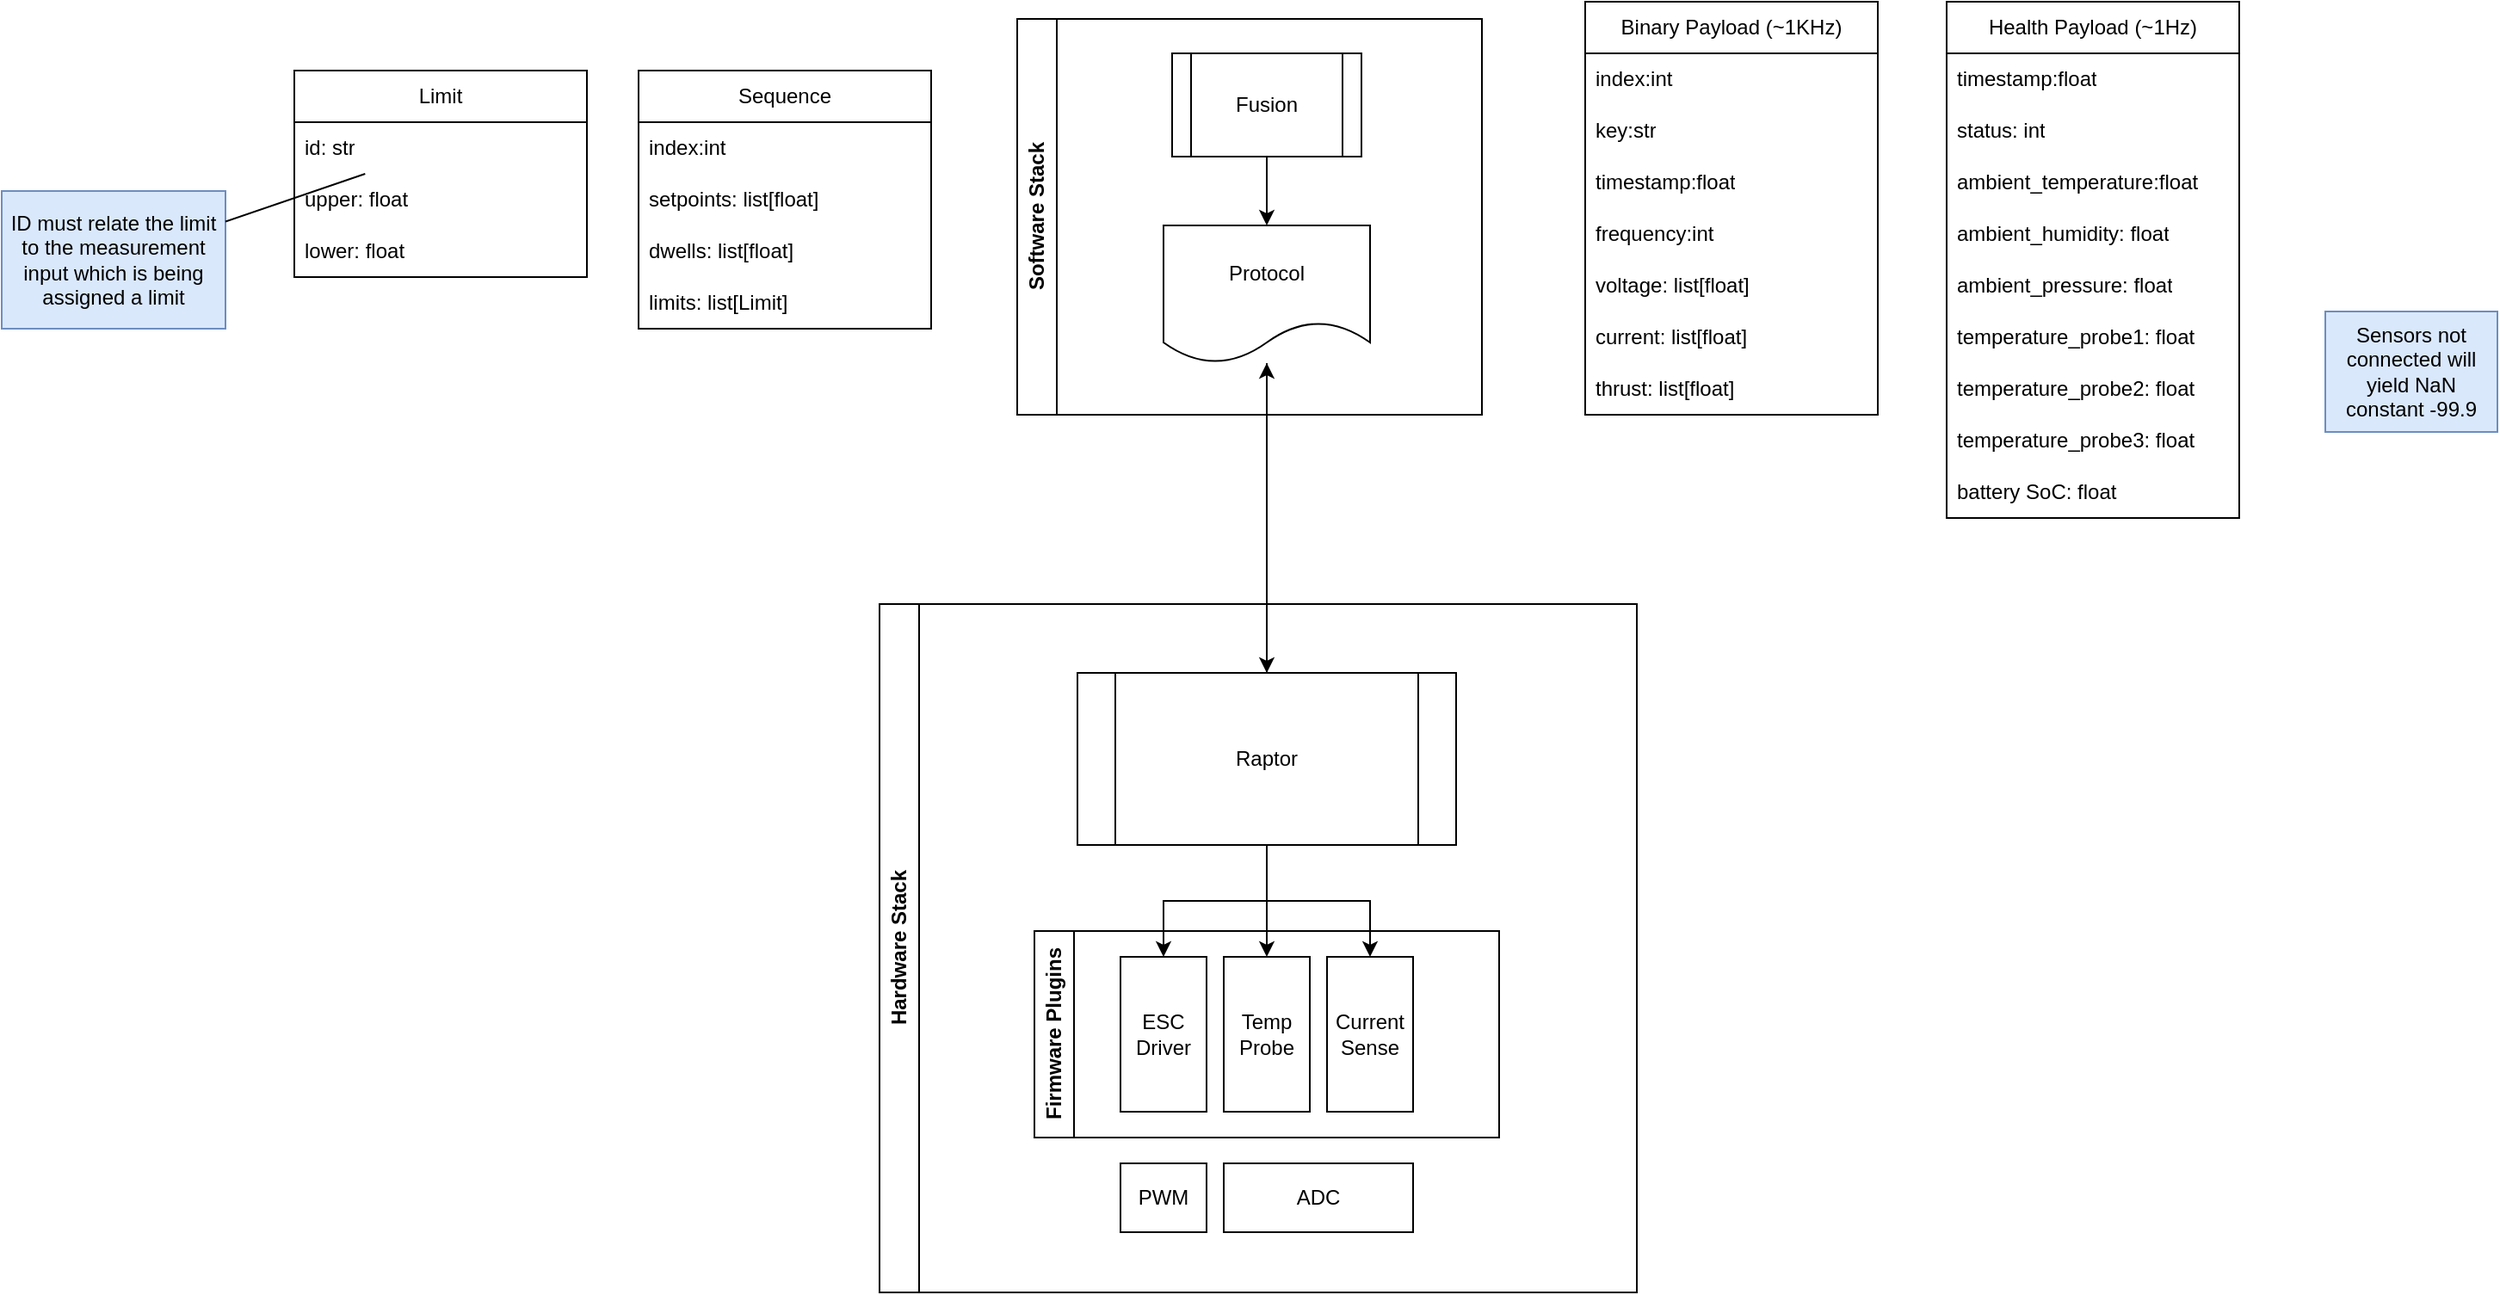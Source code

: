 <mxfile version="23.0.2" type="github">
  <diagram name="Page-1" id="0v1_y2V5no5WbBdqq2O9">
    <mxGraphModel dx="2061" dy="765" grid="1" gridSize="10" guides="1" tooltips="1" connect="1" arrows="1" fold="1" page="1" pageScale="1" pageWidth="850" pageHeight="1100" math="0" shadow="0">
      <root>
        <mxCell id="0" />
        <mxCell id="1" parent="0" />
        <mxCell id="mi9FCdat_Hb8DPSaNjZs-38" style="edgeStyle=orthogonalEdgeStyle;rounded=0;orthogonalLoop=1;jettySize=auto;html=1;" parent="1" source="mi9FCdat_Hb8DPSaNjZs-6" target="mi9FCdat_Hb8DPSaNjZs-26" edge="1">
          <mxGeometry relative="1" as="geometry" />
        </mxCell>
        <mxCell id="mi9FCdat_Hb8DPSaNjZs-64" style="edgeStyle=orthogonalEdgeStyle;rounded=0;orthogonalLoop=1;jettySize=auto;html=1;entryX=0.5;entryY=0;entryDx=0;entryDy=0;" parent="1" source="mi9FCdat_Hb8DPSaNjZs-6" target="mi9FCdat_Hb8DPSaNjZs-9" edge="1">
          <mxGeometry relative="1" as="geometry" />
        </mxCell>
        <mxCell id="mi9FCdat_Hb8DPSaNjZs-65" style="edgeStyle=orthogonalEdgeStyle;rounded=0;orthogonalLoop=1;jettySize=auto;html=1;" parent="1" source="mi9FCdat_Hb8DPSaNjZs-6" target="mi9FCdat_Hb8DPSaNjZs-10" edge="1">
          <mxGeometry relative="1" as="geometry" />
        </mxCell>
        <mxCell id="mi9FCdat_Hb8DPSaNjZs-66" style="edgeStyle=orthogonalEdgeStyle;rounded=0;orthogonalLoop=1;jettySize=auto;html=1;" parent="1" source="mi9FCdat_Hb8DPSaNjZs-6" target="mi9FCdat_Hb8DPSaNjZs-11" edge="1">
          <mxGeometry relative="1" as="geometry" />
        </mxCell>
        <mxCell id="mi9FCdat_Hb8DPSaNjZs-6" value="Raptor" style="shape=process;whiteSpace=wrap;html=1;backgroundOutline=1;" parent="1" vertex="1">
          <mxGeometry x="275" y="430" width="220" height="100" as="geometry" />
        </mxCell>
        <mxCell id="mi9FCdat_Hb8DPSaNjZs-12" value="PWM" style="rounded=0;whiteSpace=wrap;html=1;" parent="1" vertex="1">
          <mxGeometry x="300" y="715" width="50" height="40" as="geometry" />
        </mxCell>
        <mxCell id="mi9FCdat_Hb8DPSaNjZs-16" value="ADC" style="rounded=0;whiteSpace=wrap;html=1;" parent="1" vertex="1">
          <mxGeometry x="360" y="715" width="110" height="40" as="geometry" />
        </mxCell>
        <mxCell id="mi9FCdat_Hb8DPSaNjZs-19" value="Firmware Plugins" style="swimlane;horizontal=0;whiteSpace=wrap;html=1;" parent="1" vertex="1">
          <mxGeometry x="250" y="580" width="270" height="120" as="geometry" />
        </mxCell>
        <mxCell id="mi9FCdat_Hb8DPSaNjZs-11" value="Current&lt;br&gt;Sense" style="rounded=0;whiteSpace=wrap;html=1;" parent="mi9FCdat_Hb8DPSaNjZs-19" vertex="1">
          <mxGeometry x="170" y="15" width="50" height="90" as="geometry" />
        </mxCell>
        <mxCell id="mi9FCdat_Hb8DPSaNjZs-10" value="Temp&lt;br&gt;Probe" style="rounded=0;whiteSpace=wrap;html=1;" parent="mi9FCdat_Hb8DPSaNjZs-19" vertex="1">
          <mxGeometry x="110" y="15" width="50" height="90" as="geometry" />
        </mxCell>
        <mxCell id="mi9FCdat_Hb8DPSaNjZs-9" value="ESC&lt;br&gt;Driver" style="rounded=0;whiteSpace=wrap;html=1;" parent="mi9FCdat_Hb8DPSaNjZs-19" vertex="1">
          <mxGeometry x="50" y="15" width="50" height="90" as="geometry" />
        </mxCell>
        <mxCell id="mi9FCdat_Hb8DPSaNjZs-22" value="Limit" style="swimlane;fontStyle=0;childLayout=stackLayout;horizontal=1;startSize=30;horizontalStack=0;resizeParent=1;resizeParentMax=0;resizeLast=0;collapsible=1;marginBottom=0;whiteSpace=wrap;html=1;" parent="1" vertex="1">
          <mxGeometry x="-180" y="80" width="170" height="120" as="geometry" />
        </mxCell>
        <mxCell id="mi9FCdat_Hb8DPSaNjZs-28" value="id: str" style="text;strokeColor=none;fillColor=none;align=left;verticalAlign=middle;spacingLeft=4;spacingRight=4;overflow=hidden;points=[[0,0.5],[1,0.5]];portConstraint=eastwest;rotatable=0;whiteSpace=wrap;html=1;" parent="mi9FCdat_Hb8DPSaNjZs-22" vertex="1">
          <mxGeometry y="30" width="170" height="30" as="geometry" />
        </mxCell>
        <mxCell id="mi9FCdat_Hb8DPSaNjZs-23" value="upper: float" style="text;strokeColor=none;fillColor=none;align=left;verticalAlign=middle;spacingLeft=4;spacingRight=4;overflow=hidden;points=[[0,0.5],[1,0.5]];portConstraint=eastwest;rotatable=0;whiteSpace=wrap;html=1;" parent="mi9FCdat_Hb8DPSaNjZs-22" vertex="1">
          <mxGeometry y="60" width="170" height="30" as="geometry" />
        </mxCell>
        <mxCell id="mi9FCdat_Hb8DPSaNjZs-24" value="lower: float" style="text;strokeColor=none;fillColor=none;align=left;verticalAlign=middle;spacingLeft=4;spacingRight=4;overflow=hidden;points=[[0,0.5],[1,0.5]];portConstraint=eastwest;rotatable=0;whiteSpace=wrap;html=1;" parent="mi9FCdat_Hb8DPSaNjZs-22" vertex="1">
          <mxGeometry y="90" width="170" height="30" as="geometry" />
        </mxCell>
        <mxCell id="mi9FCdat_Hb8DPSaNjZs-36" style="edgeStyle=orthogonalEdgeStyle;rounded=0;orthogonalLoop=1;jettySize=auto;html=1;" parent="1" source="mi9FCdat_Hb8DPSaNjZs-26" target="mi9FCdat_Hb8DPSaNjZs-6" edge="1">
          <mxGeometry relative="1" as="geometry" />
        </mxCell>
        <mxCell id="mi9FCdat_Hb8DPSaNjZs-29" value="Sequence" style="swimlane;fontStyle=0;childLayout=stackLayout;horizontal=1;startSize=30;horizontalStack=0;resizeParent=1;resizeParentMax=0;resizeLast=0;collapsible=1;marginBottom=0;whiteSpace=wrap;html=1;" parent="1" vertex="1">
          <mxGeometry x="20" y="80" width="170" height="150" as="geometry" />
        </mxCell>
        <mxCell id="mi9FCdat_Hb8DPSaNjZs-30" value="index:int" style="text;strokeColor=none;fillColor=none;align=left;verticalAlign=middle;spacingLeft=4;spacingRight=4;overflow=hidden;points=[[0,0.5],[1,0.5]];portConstraint=eastwest;rotatable=0;whiteSpace=wrap;html=1;" parent="mi9FCdat_Hb8DPSaNjZs-29" vertex="1">
          <mxGeometry y="30" width="170" height="30" as="geometry" />
        </mxCell>
        <mxCell id="mi9FCdat_Hb8DPSaNjZs-31" value="setpoints: list[float]" style="text;strokeColor=none;fillColor=none;align=left;verticalAlign=middle;spacingLeft=4;spacingRight=4;overflow=hidden;points=[[0,0.5],[1,0.5]];portConstraint=eastwest;rotatable=0;whiteSpace=wrap;html=1;" parent="mi9FCdat_Hb8DPSaNjZs-29" vertex="1">
          <mxGeometry y="60" width="170" height="30" as="geometry" />
        </mxCell>
        <mxCell id="mi9FCdat_Hb8DPSaNjZs-32" value="dwells: list[float]" style="text;strokeColor=none;fillColor=none;align=left;verticalAlign=middle;spacingLeft=4;spacingRight=4;overflow=hidden;points=[[0,0.5],[1,0.5]];portConstraint=eastwest;rotatable=0;whiteSpace=wrap;html=1;" parent="mi9FCdat_Hb8DPSaNjZs-29" vertex="1">
          <mxGeometry y="90" width="170" height="30" as="geometry" />
        </mxCell>
        <mxCell id="mi9FCdat_Hb8DPSaNjZs-33" value="limits: list[Limit]" style="text;strokeColor=none;fillColor=none;align=left;verticalAlign=middle;spacingLeft=4;spacingRight=4;overflow=hidden;points=[[0,0.5],[1,0.5]];portConstraint=eastwest;rotatable=0;whiteSpace=wrap;html=1;" parent="mi9FCdat_Hb8DPSaNjZs-29" vertex="1">
          <mxGeometry y="120" width="170" height="30" as="geometry" />
        </mxCell>
        <mxCell id="mi9FCdat_Hb8DPSaNjZs-34" value="ID must relate the limit to the measurement input which is being assigned a limit" style="text;html=1;strokeColor=#6c8ebf;fillColor=#dae8fc;align=center;verticalAlign=middle;whiteSpace=wrap;rounded=0;" parent="1" vertex="1">
          <mxGeometry x="-350" y="150" width="130" height="80" as="geometry" />
        </mxCell>
        <mxCell id="mi9FCdat_Hb8DPSaNjZs-35" value="" style="endArrow=none;html=1;rounded=0;" parent="1" source="mi9FCdat_Hb8DPSaNjZs-34" target="mi9FCdat_Hb8DPSaNjZs-28" edge="1">
          <mxGeometry width="50" height="50" relative="1" as="geometry">
            <mxPoint x="-190" y="330" as="sourcePoint" />
            <mxPoint x="-140" y="280" as="targetPoint" />
          </mxGeometry>
        </mxCell>
        <mxCell id="mi9FCdat_Hb8DPSaNjZs-39" value="Binary Payload (~1KHz)" style="swimlane;fontStyle=0;childLayout=stackLayout;horizontal=1;startSize=30;horizontalStack=0;resizeParent=1;resizeParentMax=0;resizeLast=0;collapsible=1;marginBottom=0;whiteSpace=wrap;html=1;" parent="1" vertex="1">
          <mxGeometry x="570" y="40" width="170" height="240" as="geometry" />
        </mxCell>
        <mxCell id="mi9FCdat_Hb8DPSaNjZs-40" value="index:int" style="text;strokeColor=none;fillColor=none;align=left;verticalAlign=middle;spacingLeft=4;spacingRight=4;overflow=hidden;points=[[0,0.5],[1,0.5]];portConstraint=eastwest;rotatable=0;whiteSpace=wrap;html=1;" parent="mi9FCdat_Hb8DPSaNjZs-39" vertex="1">
          <mxGeometry y="30" width="170" height="30" as="geometry" />
        </mxCell>
        <mxCell id="mi9FCdat_Hb8DPSaNjZs-45" value="key:str" style="text;strokeColor=none;fillColor=none;align=left;verticalAlign=middle;spacingLeft=4;spacingRight=4;overflow=hidden;points=[[0,0.5],[1,0.5]];portConstraint=eastwest;rotatable=0;whiteSpace=wrap;html=1;" parent="mi9FCdat_Hb8DPSaNjZs-39" vertex="1">
          <mxGeometry y="60" width="170" height="30" as="geometry" />
        </mxCell>
        <mxCell id="mi9FCdat_Hb8DPSaNjZs-46" value="timestamp:float" style="text;strokeColor=none;fillColor=none;align=left;verticalAlign=middle;spacingLeft=4;spacingRight=4;overflow=hidden;points=[[0,0.5],[1,0.5]];portConstraint=eastwest;rotatable=0;whiteSpace=wrap;html=1;" parent="mi9FCdat_Hb8DPSaNjZs-39" vertex="1">
          <mxGeometry y="90" width="170" height="30" as="geometry" />
        </mxCell>
        <mxCell id="mi9FCdat_Hb8DPSaNjZs-47" value="frequency:int" style="text;strokeColor=none;fillColor=none;align=left;verticalAlign=middle;spacingLeft=4;spacingRight=4;overflow=hidden;points=[[0,0.5],[1,0.5]];portConstraint=eastwest;rotatable=0;whiteSpace=wrap;html=1;" parent="mi9FCdat_Hb8DPSaNjZs-39" vertex="1">
          <mxGeometry y="120" width="170" height="30" as="geometry" />
        </mxCell>
        <mxCell id="mi9FCdat_Hb8DPSaNjZs-41" value="voltage: list[float]" style="text;strokeColor=none;fillColor=none;align=left;verticalAlign=middle;spacingLeft=4;spacingRight=4;overflow=hidden;points=[[0,0.5],[1,0.5]];portConstraint=eastwest;rotatable=0;whiteSpace=wrap;html=1;" parent="mi9FCdat_Hb8DPSaNjZs-39" vertex="1">
          <mxGeometry y="150" width="170" height="30" as="geometry" />
        </mxCell>
        <mxCell id="mi9FCdat_Hb8DPSaNjZs-42" value="current: list[float]" style="text;strokeColor=none;fillColor=none;align=left;verticalAlign=middle;spacingLeft=4;spacingRight=4;overflow=hidden;points=[[0,0.5],[1,0.5]];portConstraint=eastwest;rotatable=0;whiteSpace=wrap;html=1;" parent="mi9FCdat_Hb8DPSaNjZs-39" vertex="1">
          <mxGeometry y="180" width="170" height="30" as="geometry" />
        </mxCell>
        <mxCell id="mi9FCdat_Hb8DPSaNjZs-43" value="thrust: list[float]" style="text;strokeColor=none;fillColor=none;align=left;verticalAlign=middle;spacingLeft=4;spacingRight=4;overflow=hidden;points=[[0,0.5],[1,0.5]];portConstraint=eastwest;rotatable=0;whiteSpace=wrap;html=1;" parent="mi9FCdat_Hb8DPSaNjZs-39" vertex="1">
          <mxGeometry y="210" width="170" height="30" as="geometry" />
        </mxCell>
        <mxCell id="mi9FCdat_Hb8DPSaNjZs-48" value="Health Payload (~1Hz)" style="swimlane;fontStyle=0;childLayout=stackLayout;horizontal=1;startSize=30;horizontalStack=0;resizeParent=1;resizeParentMax=0;resizeLast=0;collapsible=1;marginBottom=0;whiteSpace=wrap;html=1;" parent="1" vertex="1">
          <mxGeometry x="780" y="40" width="170" height="300" as="geometry" />
        </mxCell>
        <mxCell id="mi9FCdat_Hb8DPSaNjZs-51" value="timestamp:float" style="text;strokeColor=none;fillColor=none;align=left;verticalAlign=middle;spacingLeft=4;spacingRight=4;overflow=hidden;points=[[0,0.5],[1,0.5]];portConstraint=eastwest;rotatable=0;whiteSpace=wrap;html=1;" parent="mi9FCdat_Hb8DPSaNjZs-48" vertex="1">
          <mxGeometry y="30" width="170" height="30" as="geometry" />
        </mxCell>
        <mxCell id="mi9FCdat_Hb8DPSaNjZs-56" value="status: int" style="text;strokeColor=none;fillColor=none;align=left;verticalAlign=middle;spacingLeft=4;spacingRight=4;overflow=hidden;points=[[0,0.5],[1,0.5]];portConstraint=eastwest;rotatable=0;whiteSpace=wrap;html=1;" parent="mi9FCdat_Hb8DPSaNjZs-48" vertex="1">
          <mxGeometry y="60" width="170" height="30" as="geometry" />
        </mxCell>
        <mxCell id="mi9FCdat_Hb8DPSaNjZs-52" value="ambient_temperature:float" style="text;strokeColor=none;fillColor=none;align=left;verticalAlign=middle;spacingLeft=4;spacingRight=4;overflow=hidden;points=[[0,0.5],[1,0.5]];portConstraint=eastwest;rotatable=0;whiteSpace=wrap;html=1;" parent="mi9FCdat_Hb8DPSaNjZs-48" vertex="1">
          <mxGeometry y="90" width="170" height="30" as="geometry" />
        </mxCell>
        <mxCell id="mi9FCdat_Hb8DPSaNjZs-53" value="ambient_humidity: float" style="text;strokeColor=none;fillColor=none;align=left;verticalAlign=middle;spacingLeft=4;spacingRight=4;overflow=hidden;points=[[0,0.5],[1,0.5]];portConstraint=eastwest;rotatable=0;whiteSpace=wrap;html=1;" parent="mi9FCdat_Hb8DPSaNjZs-48" vertex="1">
          <mxGeometry y="120" width="170" height="30" as="geometry" />
        </mxCell>
        <mxCell id="mi9FCdat_Hb8DPSaNjZs-54" value="ambient_pressure: float" style="text;strokeColor=none;fillColor=none;align=left;verticalAlign=middle;spacingLeft=4;spacingRight=4;overflow=hidden;points=[[0,0.5],[1,0.5]];portConstraint=eastwest;rotatable=0;whiteSpace=wrap;html=1;" parent="mi9FCdat_Hb8DPSaNjZs-48" vertex="1">
          <mxGeometry y="150" width="170" height="30" as="geometry" />
        </mxCell>
        <mxCell id="mi9FCdat_Hb8DPSaNjZs-58" value="temperature_probe1: float" style="text;strokeColor=none;fillColor=none;align=left;verticalAlign=middle;spacingLeft=4;spacingRight=4;overflow=hidden;points=[[0,0.5],[1,0.5]];portConstraint=eastwest;rotatable=0;whiteSpace=wrap;html=1;" parent="mi9FCdat_Hb8DPSaNjZs-48" vertex="1">
          <mxGeometry y="180" width="170" height="30" as="geometry" />
        </mxCell>
        <mxCell id="mi9FCdat_Hb8DPSaNjZs-59" value="temperature_probe2: float" style="text;strokeColor=none;fillColor=none;align=left;verticalAlign=middle;spacingLeft=4;spacingRight=4;overflow=hidden;points=[[0,0.5],[1,0.5]];portConstraint=eastwest;rotatable=0;whiteSpace=wrap;html=1;" parent="mi9FCdat_Hb8DPSaNjZs-48" vertex="1">
          <mxGeometry y="210" width="170" height="30" as="geometry" />
        </mxCell>
        <mxCell id="mi9FCdat_Hb8DPSaNjZs-60" value="temperature_probe3: float" style="text;strokeColor=none;fillColor=none;align=left;verticalAlign=middle;spacingLeft=4;spacingRight=4;overflow=hidden;points=[[0,0.5],[1,0.5]];portConstraint=eastwest;rotatable=0;whiteSpace=wrap;html=1;" parent="mi9FCdat_Hb8DPSaNjZs-48" vertex="1">
          <mxGeometry y="240" width="170" height="30" as="geometry" />
        </mxCell>
        <mxCell id="mi9FCdat_Hb8DPSaNjZs-57" value="battery SoC: float" style="text;strokeColor=none;fillColor=none;align=left;verticalAlign=middle;spacingLeft=4;spacingRight=4;overflow=hidden;points=[[0,0.5],[1,0.5]];portConstraint=eastwest;rotatable=0;whiteSpace=wrap;html=1;" parent="mi9FCdat_Hb8DPSaNjZs-48" vertex="1">
          <mxGeometry y="270" width="170" height="30" as="geometry" />
        </mxCell>
        <mxCell id="mi9FCdat_Hb8DPSaNjZs-62" value="Sensors not connected will yield NaN constant -99.9" style="text;html=1;strokeColor=#6c8ebf;fillColor=#dae8fc;align=center;verticalAlign=middle;whiteSpace=wrap;rounded=0;" parent="1" vertex="1">
          <mxGeometry x="1000" y="220" width="100" height="70" as="geometry" />
        </mxCell>
        <mxCell id="mi9FCdat_Hb8DPSaNjZs-67" value="Software Stack" style="swimlane;horizontal=0;whiteSpace=wrap;html=1;" parent="1" vertex="1">
          <mxGeometry x="240" y="50" width="270" height="230" as="geometry" />
        </mxCell>
        <mxCell id="mi9FCdat_Hb8DPSaNjZs-26" value="Protocol" style="shape=document;whiteSpace=wrap;html=1;boundedLbl=1;" parent="mi9FCdat_Hb8DPSaNjZs-67" vertex="1">
          <mxGeometry x="85" y="120" width="120" height="80" as="geometry" />
        </mxCell>
        <mxCell id="mi9FCdat_Hb8DPSaNjZs-1" value="Fusion" style="shape=process;whiteSpace=wrap;html=1;backgroundOutline=1;" parent="mi9FCdat_Hb8DPSaNjZs-67" vertex="1">
          <mxGeometry x="90" y="20" width="110" height="60" as="geometry" />
        </mxCell>
        <mxCell id="mi9FCdat_Hb8DPSaNjZs-27" style="edgeStyle=orthogonalEdgeStyle;rounded=0;orthogonalLoop=1;jettySize=auto;html=1;entryX=0.5;entryY=0;entryDx=0;entryDy=0;" parent="mi9FCdat_Hb8DPSaNjZs-67" source="mi9FCdat_Hb8DPSaNjZs-1" target="mi9FCdat_Hb8DPSaNjZs-26" edge="1">
          <mxGeometry relative="1" as="geometry" />
        </mxCell>
        <mxCell id="TSE9hR_LeT5tatc8gdFC-1" value="Hardware Stack" style="swimlane;horizontal=0;whiteSpace=wrap;html=1;" vertex="1" parent="1">
          <mxGeometry x="160" y="390" width="440" height="400" as="geometry" />
        </mxCell>
      </root>
    </mxGraphModel>
  </diagram>
</mxfile>
